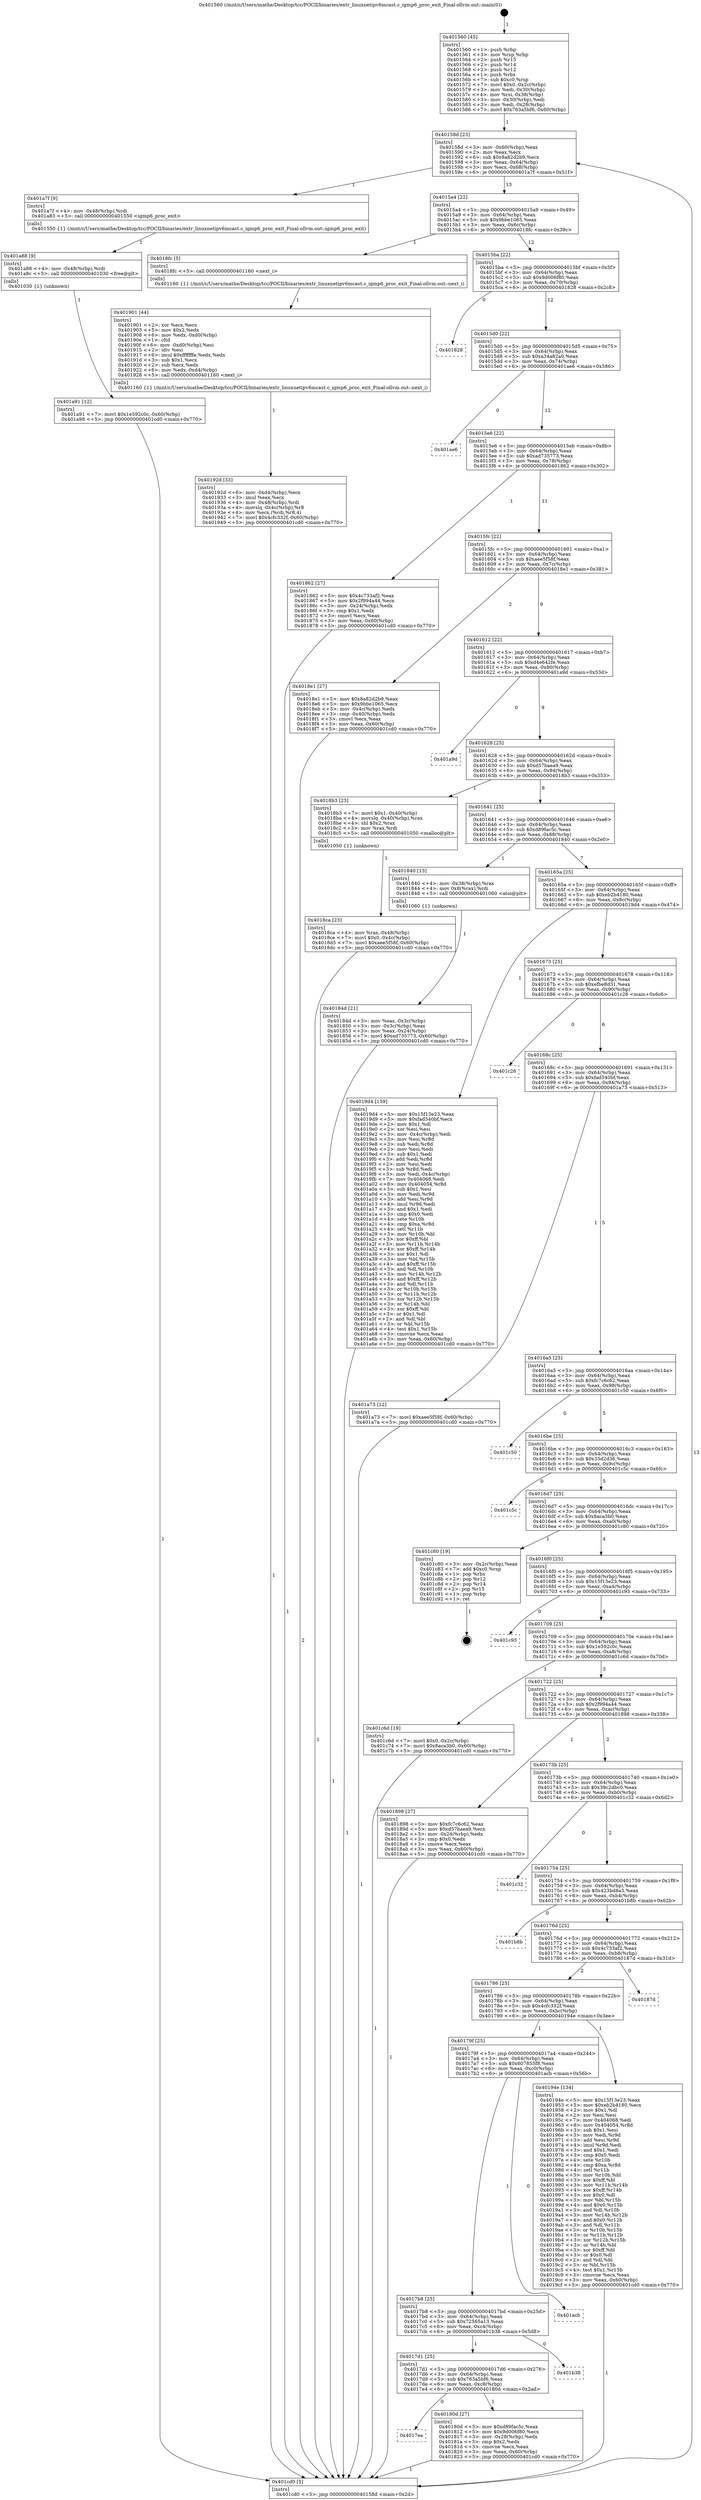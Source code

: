 digraph "0x401560" {
  label = "0x401560 (/mnt/c/Users/mathe/Desktop/tcc/POCII/binaries/extr_linuxnetipv6mcast.c_igmp6_proc_exit_Final-ollvm.out::main(0))"
  labelloc = "t"
  node[shape=record]

  Entry [label="",width=0.3,height=0.3,shape=circle,fillcolor=black,style=filled]
  "0x40158d" [label="{
     0x40158d [23]\l
     | [instrs]\l
     &nbsp;&nbsp;0x40158d \<+3\>: mov -0x60(%rbp),%eax\l
     &nbsp;&nbsp;0x401590 \<+2\>: mov %eax,%ecx\l
     &nbsp;&nbsp;0x401592 \<+6\>: sub $0x8a82d2b9,%ecx\l
     &nbsp;&nbsp;0x401598 \<+3\>: mov %eax,-0x64(%rbp)\l
     &nbsp;&nbsp;0x40159b \<+3\>: mov %ecx,-0x68(%rbp)\l
     &nbsp;&nbsp;0x40159e \<+6\>: je 0000000000401a7f \<main+0x51f\>\l
  }"]
  "0x401a7f" [label="{
     0x401a7f [9]\l
     | [instrs]\l
     &nbsp;&nbsp;0x401a7f \<+4\>: mov -0x48(%rbp),%rdi\l
     &nbsp;&nbsp;0x401a83 \<+5\>: call 0000000000401550 \<igmp6_proc_exit\>\l
     | [calls]\l
     &nbsp;&nbsp;0x401550 \{1\} (/mnt/c/Users/mathe/Desktop/tcc/POCII/binaries/extr_linuxnetipv6mcast.c_igmp6_proc_exit_Final-ollvm.out::igmp6_proc_exit)\l
  }"]
  "0x4015a4" [label="{
     0x4015a4 [22]\l
     | [instrs]\l
     &nbsp;&nbsp;0x4015a4 \<+5\>: jmp 00000000004015a9 \<main+0x49\>\l
     &nbsp;&nbsp;0x4015a9 \<+3\>: mov -0x64(%rbp),%eax\l
     &nbsp;&nbsp;0x4015ac \<+5\>: sub $0x9bbe1065,%eax\l
     &nbsp;&nbsp;0x4015b1 \<+3\>: mov %eax,-0x6c(%rbp)\l
     &nbsp;&nbsp;0x4015b4 \<+6\>: je 00000000004018fc \<main+0x39c\>\l
  }"]
  Exit [label="",width=0.3,height=0.3,shape=circle,fillcolor=black,style=filled,peripheries=2]
  "0x4018fc" [label="{
     0x4018fc [5]\l
     | [instrs]\l
     &nbsp;&nbsp;0x4018fc \<+5\>: call 0000000000401160 \<next_i\>\l
     | [calls]\l
     &nbsp;&nbsp;0x401160 \{1\} (/mnt/c/Users/mathe/Desktop/tcc/POCII/binaries/extr_linuxnetipv6mcast.c_igmp6_proc_exit_Final-ollvm.out::next_i)\l
  }"]
  "0x4015ba" [label="{
     0x4015ba [22]\l
     | [instrs]\l
     &nbsp;&nbsp;0x4015ba \<+5\>: jmp 00000000004015bf \<main+0x5f\>\l
     &nbsp;&nbsp;0x4015bf \<+3\>: mov -0x64(%rbp),%eax\l
     &nbsp;&nbsp;0x4015c2 \<+5\>: sub $0x9d006f80,%eax\l
     &nbsp;&nbsp;0x4015c7 \<+3\>: mov %eax,-0x70(%rbp)\l
     &nbsp;&nbsp;0x4015ca \<+6\>: je 0000000000401828 \<main+0x2c8\>\l
  }"]
  "0x401a91" [label="{
     0x401a91 [12]\l
     | [instrs]\l
     &nbsp;&nbsp;0x401a91 \<+7\>: movl $0x1e592c0c,-0x60(%rbp)\l
     &nbsp;&nbsp;0x401a98 \<+5\>: jmp 0000000000401cd0 \<main+0x770\>\l
  }"]
  "0x401828" [label="{
     0x401828\l
  }", style=dashed]
  "0x4015d0" [label="{
     0x4015d0 [22]\l
     | [instrs]\l
     &nbsp;&nbsp;0x4015d0 \<+5\>: jmp 00000000004015d5 \<main+0x75\>\l
     &nbsp;&nbsp;0x4015d5 \<+3\>: mov -0x64(%rbp),%eax\l
     &nbsp;&nbsp;0x4015d8 \<+5\>: sub $0xa34a82a0,%eax\l
     &nbsp;&nbsp;0x4015dd \<+3\>: mov %eax,-0x74(%rbp)\l
     &nbsp;&nbsp;0x4015e0 \<+6\>: je 0000000000401ae6 \<main+0x586\>\l
  }"]
  "0x401a88" [label="{
     0x401a88 [9]\l
     | [instrs]\l
     &nbsp;&nbsp;0x401a88 \<+4\>: mov -0x48(%rbp),%rdi\l
     &nbsp;&nbsp;0x401a8c \<+5\>: call 0000000000401030 \<free@plt\>\l
     | [calls]\l
     &nbsp;&nbsp;0x401030 \{1\} (unknown)\l
  }"]
  "0x401ae6" [label="{
     0x401ae6\l
  }", style=dashed]
  "0x4015e6" [label="{
     0x4015e6 [22]\l
     | [instrs]\l
     &nbsp;&nbsp;0x4015e6 \<+5\>: jmp 00000000004015eb \<main+0x8b\>\l
     &nbsp;&nbsp;0x4015eb \<+3\>: mov -0x64(%rbp),%eax\l
     &nbsp;&nbsp;0x4015ee \<+5\>: sub $0xad735773,%eax\l
     &nbsp;&nbsp;0x4015f3 \<+3\>: mov %eax,-0x78(%rbp)\l
     &nbsp;&nbsp;0x4015f6 \<+6\>: je 0000000000401862 \<main+0x302\>\l
  }"]
  "0x40192d" [label="{
     0x40192d [33]\l
     | [instrs]\l
     &nbsp;&nbsp;0x40192d \<+6\>: mov -0xd4(%rbp),%ecx\l
     &nbsp;&nbsp;0x401933 \<+3\>: imul %eax,%ecx\l
     &nbsp;&nbsp;0x401936 \<+4\>: mov -0x48(%rbp),%rdi\l
     &nbsp;&nbsp;0x40193a \<+4\>: movslq -0x4c(%rbp),%r8\l
     &nbsp;&nbsp;0x40193e \<+4\>: mov %ecx,(%rdi,%r8,4)\l
     &nbsp;&nbsp;0x401942 \<+7\>: movl $0x4cfc332f,-0x60(%rbp)\l
     &nbsp;&nbsp;0x401949 \<+5\>: jmp 0000000000401cd0 \<main+0x770\>\l
  }"]
  "0x401862" [label="{
     0x401862 [27]\l
     | [instrs]\l
     &nbsp;&nbsp;0x401862 \<+5\>: mov $0x4c733af2,%eax\l
     &nbsp;&nbsp;0x401867 \<+5\>: mov $0x2f994a44,%ecx\l
     &nbsp;&nbsp;0x40186c \<+3\>: mov -0x24(%rbp),%edx\l
     &nbsp;&nbsp;0x40186f \<+3\>: cmp $0x1,%edx\l
     &nbsp;&nbsp;0x401872 \<+3\>: cmovl %ecx,%eax\l
     &nbsp;&nbsp;0x401875 \<+3\>: mov %eax,-0x60(%rbp)\l
     &nbsp;&nbsp;0x401878 \<+5\>: jmp 0000000000401cd0 \<main+0x770\>\l
  }"]
  "0x4015fc" [label="{
     0x4015fc [22]\l
     | [instrs]\l
     &nbsp;&nbsp;0x4015fc \<+5\>: jmp 0000000000401601 \<main+0xa1\>\l
     &nbsp;&nbsp;0x401601 \<+3\>: mov -0x64(%rbp),%eax\l
     &nbsp;&nbsp;0x401604 \<+5\>: sub $0xaee5f58f,%eax\l
     &nbsp;&nbsp;0x401609 \<+3\>: mov %eax,-0x7c(%rbp)\l
     &nbsp;&nbsp;0x40160c \<+6\>: je 00000000004018e1 \<main+0x381\>\l
  }"]
  "0x401901" [label="{
     0x401901 [44]\l
     | [instrs]\l
     &nbsp;&nbsp;0x401901 \<+2\>: xor %ecx,%ecx\l
     &nbsp;&nbsp;0x401903 \<+5\>: mov $0x2,%edx\l
     &nbsp;&nbsp;0x401908 \<+6\>: mov %edx,-0xd0(%rbp)\l
     &nbsp;&nbsp;0x40190e \<+1\>: cltd\l
     &nbsp;&nbsp;0x40190f \<+6\>: mov -0xd0(%rbp),%esi\l
     &nbsp;&nbsp;0x401915 \<+2\>: idiv %esi\l
     &nbsp;&nbsp;0x401917 \<+6\>: imul $0xfffffffe,%edx,%edx\l
     &nbsp;&nbsp;0x40191d \<+3\>: sub $0x1,%ecx\l
     &nbsp;&nbsp;0x401920 \<+2\>: sub %ecx,%edx\l
     &nbsp;&nbsp;0x401922 \<+6\>: mov %edx,-0xd4(%rbp)\l
     &nbsp;&nbsp;0x401928 \<+5\>: call 0000000000401160 \<next_i\>\l
     | [calls]\l
     &nbsp;&nbsp;0x401160 \{1\} (/mnt/c/Users/mathe/Desktop/tcc/POCII/binaries/extr_linuxnetipv6mcast.c_igmp6_proc_exit_Final-ollvm.out::next_i)\l
  }"]
  "0x4018e1" [label="{
     0x4018e1 [27]\l
     | [instrs]\l
     &nbsp;&nbsp;0x4018e1 \<+5\>: mov $0x8a82d2b9,%eax\l
     &nbsp;&nbsp;0x4018e6 \<+5\>: mov $0x9bbe1065,%ecx\l
     &nbsp;&nbsp;0x4018eb \<+3\>: mov -0x4c(%rbp),%edx\l
     &nbsp;&nbsp;0x4018ee \<+3\>: cmp -0x40(%rbp),%edx\l
     &nbsp;&nbsp;0x4018f1 \<+3\>: cmovl %ecx,%eax\l
     &nbsp;&nbsp;0x4018f4 \<+3\>: mov %eax,-0x60(%rbp)\l
     &nbsp;&nbsp;0x4018f7 \<+5\>: jmp 0000000000401cd0 \<main+0x770\>\l
  }"]
  "0x401612" [label="{
     0x401612 [22]\l
     | [instrs]\l
     &nbsp;&nbsp;0x401612 \<+5\>: jmp 0000000000401617 \<main+0xb7\>\l
     &nbsp;&nbsp;0x401617 \<+3\>: mov -0x64(%rbp),%eax\l
     &nbsp;&nbsp;0x40161a \<+5\>: sub $0xd4e642fe,%eax\l
     &nbsp;&nbsp;0x40161f \<+3\>: mov %eax,-0x80(%rbp)\l
     &nbsp;&nbsp;0x401622 \<+6\>: je 0000000000401a9d \<main+0x53d\>\l
  }"]
  "0x4018ca" [label="{
     0x4018ca [23]\l
     | [instrs]\l
     &nbsp;&nbsp;0x4018ca \<+4\>: mov %rax,-0x48(%rbp)\l
     &nbsp;&nbsp;0x4018ce \<+7\>: movl $0x0,-0x4c(%rbp)\l
     &nbsp;&nbsp;0x4018d5 \<+7\>: movl $0xaee5f58f,-0x60(%rbp)\l
     &nbsp;&nbsp;0x4018dc \<+5\>: jmp 0000000000401cd0 \<main+0x770\>\l
  }"]
  "0x401a9d" [label="{
     0x401a9d\l
  }", style=dashed]
  "0x401628" [label="{
     0x401628 [25]\l
     | [instrs]\l
     &nbsp;&nbsp;0x401628 \<+5\>: jmp 000000000040162d \<main+0xcd\>\l
     &nbsp;&nbsp;0x40162d \<+3\>: mov -0x64(%rbp),%eax\l
     &nbsp;&nbsp;0x401630 \<+5\>: sub $0xd57baea9,%eax\l
     &nbsp;&nbsp;0x401635 \<+6\>: mov %eax,-0x84(%rbp)\l
     &nbsp;&nbsp;0x40163b \<+6\>: je 00000000004018b3 \<main+0x353\>\l
  }"]
  "0x40184d" [label="{
     0x40184d [21]\l
     | [instrs]\l
     &nbsp;&nbsp;0x40184d \<+3\>: mov %eax,-0x3c(%rbp)\l
     &nbsp;&nbsp;0x401850 \<+3\>: mov -0x3c(%rbp),%eax\l
     &nbsp;&nbsp;0x401853 \<+3\>: mov %eax,-0x24(%rbp)\l
     &nbsp;&nbsp;0x401856 \<+7\>: movl $0xad735773,-0x60(%rbp)\l
     &nbsp;&nbsp;0x40185d \<+5\>: jmp 0000000000401cd0 \<main+0x770\>\l
  }"]
  "0x4018b3" [label="{
     0x4018b3 [23]\l
     | [instrs]\l
     &nbsp;&nbsp;0x4018b3 \<+7\>: movl $0x1,-0x40(%rbp)\l
     &nbsp;&nbsp;0x4018ba \<+4\>: movslq -0x40(%rbp),%rax\l
     &nbsp;&nbsp;0x4018be \<+4\>: shl $0x2,%rax\l
     &nbsp;&nbsp;0x4018c2 \<+3\>: mov %rax,%rdi\l
     &nbsp;&nbsp;0x4018c5 \<+5\>: call 0000000000401050 \<malloc@plt\>\l
     | [calls]\l
     &nbsp;&nbsp;0x401050 \{1\} (unknown)\l
  }"]
  "0x401641" [label="{
     0x401641 [25]\l
     | [instrs]\l
     &nbsp;&nbsp;0x401641 \<+5\>: jmp 0000000000401646 \<main+0xe6\>\l
     &nbsp;&nbsp;0x401646 \<+3\>: mov -0x64(%rbp),%eax\l
     &nbsp;&nbsp;0x401649 \<+5\>: sub $0xd89fac5c,%eax\l
     &nbsp;&nbsp;0x40164e \<+6\>: mov %eax,-0x88(%rbp)\l
     &nbsp;&nbsp;0x401654 \<+6\>: je 0000000000401840 \<main+0x2e0\>\l
  }"]
  "0x401560" [label="{
     0x401560 [45]\l
     | [instrs]\l
     &nbsp;&nbsp;0x401560 \<+1\>: push %rbp\l
     &nbsp;&nbsp;0x401561 \<+3\>: mov %rsp,%rbp\l
     &nbsp;&nbsp;0x401564 \<+2\>: push %r15\l
     &nbsp;&nbsp;0x401566 \<+2\>: push %r14\l
     &nbsp;&nbsp;0x401568 \<+2\>: push %r12\l
     &nbsp;&nbsp;0x40156a \<+1\>: push %rbx\l
     &nbsp;&nbsp;0x40156b \<+7\>: sub $0xc0,%rsp\l
     &nbsp;&nbsp;0x401572 \<+7\>: movl $0x0,-0x2c(%rbp)\l
     &nbsp;&nbsp;0x401579 \<+3\>: mov %edi,-0x30(%rbp)\l
     &nbsp;&nbsp;0x40157c \<+4\>: mov %rsi,-0x38(%rbp)\l
     &nbsp;&nbsp;0x401580 \<+3\>: mov -0x30(%rbp),%edi\l
     &nbsp;&nbsp;0x401583 \<+3\>: mov %edi,-0x28(%rbp)\l
     &nbsp;&nbsp;0x401586 \<+7\>: movl $0x763a5bf6,-0x60(%rbp)\l
  }"]
  "0x401840" [label="{
     0x401840 [13]\l
     | [instrs]\l
     &nbsp;&nbsp;0x401840 \<+4\>: mov -0x38(%rbp),%rax\l
     &nbsp;&nbsp;0x401844 \<+4\>: mov 0x8(%rax),%rdi\l
     &nbsp;&nbsp;0x401848 \<+5\>: call 0000000000401060 \<atoi@plt\>\l
     | [calls]\l
     &nbsp;&nbsp;0x401060 \{1\} (unknown)\l
  }"]
  "0x40165a" [label="{
     0x40165a [25]\l
     | [instrs]\l
     &nbsp;&nbsp;0x40165a \<+5\>: jmp 000000000040165f \<main+0xff\>\l
     &nbsp;&nbsp;0x40165f \<+3\>: mov -0x64(%rbp),%eax\l
     &nbsp;&nbsp;0x401662 \<+5\>: sub $0xeb2b4180,%eax\l
     &nbsp;&nbsp;0x401667 \<+6\>: mov %eax,-0x8c(%rbp)\l
     &nbsp;&nbsp;0x40166d \<+6\>: je 00000000004019d4 \<main+0x474\>\l
  }"]
  "0x401cd0" [label="{
     0x401cd0 [5]\l
     | [instrs]\l
     &nbsp;&nbsp;0x401cd0 \<+5\>: jmp 000000000040158d \<main+0x2d\>\l
  }"]
  "0x4019d4" [label="{
     0x4019d4 [159]\l
     | [instrs]\l
     &nbsp;&nbsp;0x4019d4 \<+5\>: mov $0x15f13e23,%eax\l
     &nbsp;&nbsp;0x4019d9 \<+5\>: mov $0xfad540bf,%ecx\l
     &nbsp;&nbsp;0x4019de \<+2\>: mov $0x1,%dl\l
     &nbsp;&nbsp;0x4019e0 \<+2\>: xor %esi,%esi\l
     &nbsp;&nbsp;0x4019e2 \<+3\>: mov -0x4c(%rbp),%edi\l
     &nbsp;&nbsp;0x4019e5 \<+3\>: mov %esi,%r8d\l
     &nbsp;&nbsp;0x4019e8 \<+3\>: sub %edi,%r8d\l
     &nbsp;&nbsp;0x4019eb \<+2\>: mov %esi,%edi\l
     &nbsp;&nbsp;0x4019ed \<+3\>: sub $0x1,%edi\l
     &nbsp;&nbsp;0x4019f0 \<+3\>: add %edi,%r8d\l
     &nbsp;&nbsp;0x4019f3 \<+2\>: mov %esi,%edi\l
     &nbsp;&nbsp;0x4019f5 \<+3\>: sub %r8d,%edi\l
     &nbsp;&nbsp;0x4019f8 \<+3\>: mov %edi,-0x4c(%rbp)\l
     &nbsp;&nbsp;0x4019fb \<+7\>: mov 0x404068,%edi\l
     &nbsp;&nbsp;0x401a02 \<+8\>: mov 0x404054,%r8d\l
     &nbsp;&nbsp;0x401a0a \<+3\>: sub $0x1,%esi\l
     &nbsp;&nbsp;0x401a0d \<+3\>: mov %edi,%r9d\l
     &nbsp;&nbsp;0x401a10 \<+3\>: add %esi,%r9d\l
     &nbsp;&nbsp;0x401a13 \<+4\>: imul %r9d,%edi\l
     &nbsp;&nbsp;0x401a17 \<+3\>: and $0x1,%edi\l
     &nbsp;&nbsp;0x401a1a \<+3\>: cmp $0x0,%edi\l
     &nbsp;&nbsp;0x401a1d \<+4\>: sete %r10b\l
     &nbsp;&nbsp;0x401a21 \<+4\>: cmp $0xa,%r8d\l
     &nbsp;&nbsp;0x401a25 \<+4\>: setl %r11b\l
     &nbsp;&nbsp;0x401a29 \<+3\>: mov %r10b,%bl\l
     &nbsp;&nbsp;0x401a2c \<+3\>: xor $0xff,%bl\l
     &nbsp;&nbsp;0x401a2f \<+3\>: mov %r11b,%r14b\l
     &nbsp;&nbsp;0x401a32 \<+4\>: xor $0xff,%r14b\l
     &nbsp;&nbsp;0x401a36 \<+3\>: xor $0x1,%dl\l
     &nbsp;&nbsp;0x401a39 \<+3\>: mov %bl,%r15b\l
     &nbsp;&nbsp;0x401a3c \<+4\>: and $0xff,%r15b\l
     &nbsp;&nbsp;0x401a40 \<+3\>: and %dl,%r10b\l
     &nbsp;&nbsp;0x401a43 \<+3\>: mov %r14b,%r12b\l
     &nbsp;&nbsp;0x401a46 \<+4\>: and $0xff,%r12b\l
     &nbsp;&nbsp;0x401a4a \<+3\>: and %dl,%r11b\l
     &nbsp;&nbsp;0x401a4d \<+3\>: or %r10b,%r15b\l
     &nbsp;&nbsp;0x401a50 \<+3\>: or %r11b,%r12b\l
     &nbsp;&nbsp;0x401a53 \<+3\>: xor %r12b,%r15b\l
     &nbsp;&nbsp;0x401a56 \<+3\>: or %r14b,%bl\l
     &nbsp;&nbsp;0x401a59 \<+3\>: xor $0xff,%bl\l
     &nbsp;&nbsp;0x401a5c \<+3\>: or $0x1,%dl\l
     &nbsp;&nbsp;0x401a5f \<+2\>: and %dl,%bl\l
     &nbsp;&nbsp;0x401a61 \<+3\>: or %bl,%r15b\l
     &nbsp;&nbsp;0x401a64 \<+4\>: test $0x1,%r15b\l
     &nbsp;&nbsp;0x401a68 \<+3\>: cmovne %ecx,%eax\l
     &nbsp;&nbsp;0x401a6b \<+3\>: mov %eax,-0x60(%rbp)\l
     &nbsp;&nbsp;0x401a6e \<+5\>: jmp 0000000000401cd0 \<main+0x770\>\l
  }"]
  "0x401673" [label="{
     0x401673 [25]\l
     | [instrs]\l
     &nbsp;&nbsp;0x401673 \<+5\>: jmp 0000000000401678 \<main+0x118\>\l
     &nbsp;&nbsp;0x401678 \<+3\>: mov -0x64(%rbp),%eax\l
     &nbsp;&nbsp;0x40167b \<+5\>: sub $0xefbe8d31,%eax\l
     &nbsp;&nbsp;0x401680 \<+6\>: mov %eax,-0x90(%rbp)\l
     &nbsp;&nbsp;0x401686 \<+6\>: je 0000000000401c26 \<main+0x6c6\>\l
  }"]
  "0x4017ea" [label="{
     0x4017ea\l
  }", style=dashed]
  "0x401c26" [label="{
     0x401c26\l
  }", style=dashed]
  "0x40168c" [label="{
     0x40168c [25]\l
     | [instrs]\l
     &nbsp;&nbsp;0x40168c \<+5\>: jmp 0000000000401691 \<main+0x131\>\l
     &nbsp;&nbsp;0x401691 \<+3\>: mov -0x64(%rbp),%eax\l
     &nbsp;&nbsp;0x401694 \<+5\>: sub $0xfad540bf,%eax\l
     &nbsp;&nbsp;0x401699 \<+6\>: mov %eax,-0x94(%rbp)\l
     &nbsp;&nbsp;0x40169f \<+6\>: je 0000000000401a73 \<main+0x513\>\l
  }"]
  "0x40180d" [label="{
     0x40180d [27]\l
     | [instrs]\l
     &nbsp;&nbsp;0x40180d \<+5\>: mov $0xd89fac5c,%eax\l
     &nbsp;&nbsp;0x401812 \<+5\>: mov $0x9d006f80,%ecx\l
     &nbsp;&nbsp;0x401817 \<+3\>: mov -0x28(%rbp),%edx\l
     &nbsp;&nbsp;0x40181a \<+3\>: cmp $0x2,%edx\l
     &nbsp;&nbsp;0x40181d \<+3\>: cmovne %ecx,%eax\l
     &nbsp;&nbsp;0x401820 \<+3\>: mov %eax,-0x60(%rbp)\l
     &nbsp;&nbsp;0x401823 \<+5\>: jmp 0000000000401cd0 \<main+0x770\>\l
  }"]
  "0x401a73" [label="{
     0x401a73 [12]\l
     | [instrs]\l
     &nbsp;&nbsp;0x401a73 \<+7\>: movl $0xaee5f58f,-0x60(%rbp)\l
     &nbsp;&nbsp;0x401a7a \<+5\>: jmp 0000000000401cd0 \<main+0x770\>\l
  }"]
  "0x4016a5" [label="{
     0x4016a5 [25]\l
     | [instrs]\l
     &nbsp;&nbsp;0x4016a5 \<+5\>: jmp 00000000004016aa \<main+0x14a\>\l
     &nbsp;&nbsp;0x4016aa \<+3\>: mov -0x64(%rbp),%eax\l
     &nbsp;&nbsp;0x4016ad \<+5\>: sub $0xfc7c6c62,%eax\l
     &nbsp;&nbsp;0x4016b2 \<+6\>: mov %eax,-0x98(%rbp)\l
     &nbsp;&nbsp;0x4016b8 \<+6\>: je 0000000000401c50 \<main+0x6f0\>\l
  }"]
  "0x4017d1" [label="{
     0x4017d1 [25]\l
     | [instrs]\l
     &nbsp;&nbsp;0x4017d1 \<+5\>: jmp 00000000004017d6 \<main+0x276\>\l
     &nbsp;&nbsp;0x4017d6 \<+3\>: mov -0x64(%rbp),%eax\l
     &nbsp;&nbsp;0x4017d9 \<+5\>: sub $0x763a5bf6,%eax\l
     &nbsp;&nbsp;0x4017de \<+6\>: mov %eax,-0xc8(%rbp)\l
     &nbsp;&nbsp;0x4017e4 \<+6\>: je 000000000040180d \<main+0x2ad\>\l
  }"]
  "0x401c50" [label="{
     0x401c50\l
  }", style=dashed]
  "0x4016be" [label="{
     0x4016be [25]\l
     | [instrs]\l
     &nbsp;&nbsp;0x4016be \<+5\>: jmp 00000000004016c3 \<main+0x163\>\l
     &nbsp;&nbsp;0x4016c3 \<+3\>: mov -0x64(%rbp),%eax\l
     &nbsp;&nbsp;0x4016c6 \<+5\>: sub $0x35d2d36,%eax\l
     &nbsp;&nbsp;0x4016cb \<+6\>: mov %eax,-0x9c(%rbp)\l
     &nbsp;&nbsp;0x4016d1 \<+6\>: je 0000000000401c5c \<main+0x6fc\>\l
  }"]
  "0x401b38" [label="{
     0x401b38\l
  }", style=dashed]
  "0x401c5c" [label="{
     0x401c5c\l
  }", style=dashed]
  "0x4016d7" [label="{
     0x4016d7 [25]\l
     | [instrs]\l
     &nbsp;&nbsp;0x4016d7 \<+5\>: jmp 00000000004016dc \<main+0x17c\>\l
     &nbsp;&nbsp;0x4016dc \<+3\>: mov -0x64(%rbp),%eax\l
     &nbsp;&nbsp;0x4016df \<+5\>: sub $0x8aca3b0,%eax\l
     &nbsp;&nbsp;0x4016e4 \<+6\>: mov %eax,-0xa0(%rbp)\l
     &nbsp;&nbsp;0x4016ea \<+6\>: je 0000000000401c80 \<main+0x720\>\l
  }"]
  "0x4017b8" [label="{
     0x4017b8 [25]\l
     | [instrs]\l
     &nbsp;&nbsp;0x4017b8 \<+5\>: jmp 00000000004017bd \<main+0x25d\>\l
     &nbsp;&nbsp;0x4017bd \<+3\>: mov -0x64(%rbp),%eax\l
     &nbsp;&nbsp;0x4017c0 \<+5\>: sub $0x72565a13,%eax\l
     &nbsp;&nbsp;0x4017c5 \<+6\>: mov %eax,-0xc4(%rbp)\l
     &nbsp;&nbsp;0x4017cb \<+6\>: je 0000000000401b38 \<main+0x5d8\>\l
  }"]
  "0x401c80" [label="{
     0x401c80 [19]\l
     | [instrs]\l
     &nbsp;&nbsp;0x401c80 \<+3\>: mov -0x2c(%rbp),%eax\l
     &nbsp;&nbsp;0x401c83 \<+7\>: add $0xc0,%rsp\l
     &nbsp;&nbsp;0x401c8a \<+1\>: pop %rbx\l
     &nbsp;&nbsp;0x401c8b \<+2\>: pop %r12\l
     &nbsp;&nbsp;0x401c8d \<+2\>: pop %r14\l
     &nbsp;&nbsp;0x401c8f \<+2\>: pop %r15\l
     &nbsp;&nbsp;0x401c91 \<+1\>: pop %rbp\l
     &nbsp;&nbsp;0x401c92 \<+1\>: ret\l
  }"]
  "0x4016f0" [label="{
     0x4016f0 [25]\l
     | [instrs]\l
     &nbsp;&nbsp;0x4016f0 \<+5\>: jmp 00000000004016f5 \<main+0x195\>\l
     &nbsp;&nbsp;0x4016f5 \<+3\>: mov -0x64(%rbp),%eax\l
     &nbsp;&nbsp;0x4016f8 \<+5\>: sub $0x15f13e23,%eax\l
     &nbsp;&nbsp;0x4016fd \<+6\>: mov %eax,-0xa4(%rbp)\l
     &nbsp;&nbsp;0x401703 \<+6\>: je 0000000000401c93 \<main+0x733\>\l
  }"]
  "0x401acb" [label="{
     0x401acb\l
  }", style=dashed]
  "0x401c93" [label="{
     0x401c93\l
  }", style=dashed]
  "0x401709" [label="{
     0x401709 [25]\l
     | [instrs]\l
     &nbsp;&nbsp;0x401709 \<+5\>: jmp 000000000040170e \<main+0x1ae\>\l
     &nbsp;&nbsp;0x40170e \<+3\>: mov -0x64(%rbp),%eax\l
     &nbsp;&nbsp;0x401711 \<+5\>: sub $0x1e592c0c,%eax\l
     &nbsp;&nbsp;0x401716 \<+6\>: mov %eax,-0xa8(%rbp)\l
     &nbsp;&nbsp;0x40171c \<+6\>: je 0000000000401c6d \<main+0x70d\>\l
  }"]
  "0x40179f" [label="{
     0x40179f [25]\l
     | [instrs]\l
     &nbsp;&nbsp;0x40179f \<+5\>: jmp 00000000004017a4 \<main+0x244\>\l
     &nbsp;&nbsp;0x4017a4 \<+3\>: mov -0x64(%rbp),%eax\l
     &nbsp;&nbsp;0x4017a7 \<+5\>: sub $0x607855f8,%eax\l
     &nbsp;&nbsp;0x4017ac \<+6\>: mov %eax,-0xc0(%rbp)\l
     &nbsp;&nbsp;0x4017b2 \<+6\>: je 0000000000401acb \<main+0x56b\>\l
  }"]
  "0x401c6d" [label="{
     0x401c6d [19]\l
     | [instrs]\l
     &nbsp;&nbsp;0x401c6d \<+7\>: movl $0x0,-0x2c(%rbp)\l
     &nbsp;&nbsp;0x401c74 \<+7\>: movl $0x8aca3b0,-0x60(%rbp)\l
     &nbsp;&nbsp;0x401c7b \<+5\>: jmp 0000000000401cd0 \<main+0x770\>\l
  }"]
  "0x401722" [label="{
     0x401722 [25]\l
     | [instrs]\l
     &nbsp;&nbsp;0x401722 \<+5\>: jmp 0000000000401727 \<main+0x1c7\>\l
     &nbsp;&nbsp;0x401727 \<+3\>: mov -0x64(%rbp),%eax\l
     &nbsp;&nbsp;0x40172a \<+5\>: sub $0x2f994a44,%eax\l
     &nbsp;&nbsp;0x40172f \<+6\>: mov %eax,-0xac(%rbp)\l
     &nbsp;&nbsp;0x401735 \<+6\>: je 0000000000401898 \<main+0x338\>\l
  }"]
  "0x40194e" [label="{
     0x40194e [134]\l
     | [instrs]\l
     &nbsp;&nbsp;0x40194e \<+5\>: mov $0x15f13e23,%eax\l
     &nbsp;&nbsp;0x401953 \<+5\>: mov $0xeb2b4180,%ecx\l
     &nbsp;&nbsp;0x401958 \<+2\>: mov $0x1,%dl\l
     &nbsp;&nbsp;0x40195a \<+2\>: xor %esi,%esi\l
     &nbsp;&nbsp;0x40195c \<+7\>: mov 0x404068,%edi\l
     &nbsp;&nbsp;0x401963 \<+8\>: mov 0x404054,%r8d\l
     &nbsp;&nbsp;0x40196b \<+3\>: sub $0x1,%esi\l
     &nbsp;&nbsp;0x40196e \<+3\>: mov %edi,%r9d\l
     &nbsp;&nbsp;0x401971 \<+3\>: add %esi,%r9d\l
     &nbsp;&nbsp;0x401974 \<+4\>: imul %r9d,%edi\l
     &nbsp;&nbsp;0x401978 \<+3\>: and $0x1,%edi\l
     &nbsp;&nbsp;0x40197b \<+3\>: cmp $0x0,%edi\l
     &nbsp;&nbsp;0x40197e \<+4\>: sete %r10b\l
     &nbsp;&nbsp;0x401982 \<+4\>: cmp $0xa,%r8d\l
     &nbsp;&nbsp;0x401986 \<+4\>: setl %r11b\l
     &nbsp;&nbsp;0x40198a \<+3\>: mov %r10b,%bl\l
     &nbsp;&nbsp;0x40198d \<+3\>: xor $0xff,%bl\l
     &nbsp;&nbsp;0x401990 \<+3\>: mov %r11b,%r14b\l
     &nbsp;&nbsp;0x401993 \<+4\>: xor $0xff,%r14b\l
     &nbsp;&nbsp;0x401997 \<+3\>: xor $0x0,%dl\l
     &nbsp;&nbsp;0x40199a \<+3\>: mov %bl,%r15b\l
     &nbsp;&nbsp;0x40199d \<+4\>: and $0x0,%r15b\l
     &nbsp;&nbsp;0x4019a1 \<+3\>: and %dl,%r10b\l
     &nbsp;&nbsp;0x4019a4 \<+3\>: mov %r14b,%r12b\l
     &nbsp;&nbsp;0x4019a7 \<+4\>: and $0x0,%r12b\l
     &nbsp;&nbsp;0x4019ab \<+3\>: and %dl,%r11b\l
     &nbsp;&nbsp;0x4019ae \<+3\>: or %r10b,%r15b\l
     &nbsp;&nbsp;0x4019b1 \<+3\>: or %r11b,%r12b\l
     &nbsp;&nbsp;0x4019b4 \<+3\>: xor %r12b,%r15b\l
     &nbsp;&nbsp;0x4019b7 \<+3\>: or %r14b,%bl\l
     &nbsp;&nbsp;0x4019ba \<+3\>: xor $0xff,%bl\l
     &nbsp;&nbsp;0x4019bd \<+3\>: or $0x0,%dl\l
     &nbsp;&nbsp;0x4019c0 \<+2\>: and %dl,%bl\l
     &nbsp;&nbsp;0x4019c2 \<+3\>: or %bl,%r15b\l
     &nbsp;&nbsp;0x4019c5 \<+4\>: test $0x1,%r15b\l
     &nbsp;&nbsp;0x4019c9 \<+3\>: cmovne %ecx,%eax\l
     &nbsp;&nbsp;0x4019cc \<+3\>: mov %eax,-0x60(%rbp)\l
     &nbsp;&nbsp;0x4019cf \<+5\>: jmp 0000000000401cd0 \<main+0x770\>\l
  }"]
  "0x401898" [label="{
     0x401898 [27]\l
     | [instrs]\l
     &nbsp;&nbsp;0x401898 \<+5\>: mov $0xfc7c6c62,%eax\l
     &nbsp;&nbsp;0x40189d \<+5\>: mov $0xd57baea9,%ecx\l
     &nbsp;&nbsp;0x4018a2 \<+3\>: mov -0x24(%rbp),%edx\l
     &nbsp;&nbsp;0x4018a5 \<+3\>: cmp $0x0,%edx\l
     &nbsp;&nbsp;0x4018a8 \<+3\>: cmove %ecx,%eax\l
     &nbsp;&nbsp;0x4018ab \<+3\>: mov %eax,-0x60(%rbp)\l
     &nbsp;&nbsp;0x4018ae \<+5\>: jmp 0000000000401cd0 \<main+0x770\>\l
  }"]
  "0x40173b" [label="{
     0x40173b [25]\l
     | [instrs]\l
     &nbsp;&nbsp;0x40173b \<+5\>: jmp 0000000000401740 \<main+0x1e0\>\l
     &nbsp;&nbsp;0x401740 \<+3\>: mov -0x64(%rbp),%eax\l
     &nbsp;&nbsp;0x401743 \<+5\>: sub $0x39c2dbc0,%eax\l
     &nbsp;&nbsp;0x401748 \<+6\>: mov %eax,-0xb0(%rbp)\l
     &nbsp;&nbsp;0x40174e \<+6\>: je 0000000000401c32 \<main+0x6d2\>\l
  }"]
  "0x401786" [label="{
     0x401786 [25]\l
     | [instrs]\l
     &nbsp;&nbsp;0x401786 \<+5\>: jmp 000000000040178b \<main+0x22b\>\l
     &nbsp;&nbsp;0x40178b \<+3\>: mov -0x64(%rbp),%eax\l
     &nbsp;&nbsp;0x40178e \<+5\>: sub $0x4cfc332f,%eax\l
     &nbsp;&nbsp;0x401793 \<+6\>: mov %eax,-0xbc(%rbp)\l
     &nbsp;&nbsp;0x401799 \<+6\>: je 000000000040194e \<main+0x3ee\>\l
  }"]
  "0x401c32" [label="{
     0x401c32\l
  }", style=dashed]
  "0x401754" [label="{
     0x401754 [25]\l
     | [instrs]\l
     &nbsp;&nbsp;0x401754 \<+5\>: jmp 0000000000401759 \<main+0x1f9\>\l
     &nbsp;&nbsp;0x401759 \<+3\>: mov -0x64(%rbp),%eax\l
     &nbsp;&nbsp;0x40175c \<+5\>: sub $0x423bd8a3,%eax\l
     &nbsp;&nbsp;0x401761 \<+6\>: mov %eax,-0xb4(%rbp)\l
     &nbsp;&nbsp;0x401767 \<+6\>: je 0000000000401b8b \<main+0x62b\>\l
  }"]
  "0x40187d" [label="{
     0x40187d\l
  }", style=dashed]
  "0x401b8b" [label="{
     0x401b8b\l
  }", style=dashed]
  "0x40176d" [label="{
     0x40176d [25]\l
     | [instrs]\l
     &nbsp;&nbsp;0x40176d \<+5\>: jmp 0000000000401772 \<main+0x212\>\l
     &nbsp;&nbsp;0x401772 \<+3\>: mov -0x64(%rbp),%eax\l
     &nbsp;&nbsp;0x401775 \<+5\>: sub $0x4c733af2,%eax\l
     &nbsp;&nbsp;0x40177a \<+6\>: mov %eax,-0xb8(%rbp)\l
     &nbsp;&nbsp;0x401780 \<+6\>: je 000000000040187d \<main+0x31d\>\l
  }"]
  Entry -> "0x401560" [label=" 1"]
  "0x40158d" -> "0x401a7f" [label=" 1"]
  "0x40158d" -> "0x4015a4" [label=" 13"]
  "0x401c80" -> Exit [label=" 1"]
  "0x4015a4" -> "0x4018fc" [label=" 1"]
  "0x4015a4" -> "0x4015ba" [label=" 12"]
  "0x401c6d" -> "0x401cd0" [label=" 1"]
  "0x4015ba" -> "0x401828" [label=" 0"]
  "0x4015ba" -> "0x4015d0" [label=" 12"]
  "0x401a91" -> "0x401cd0" [label=" 1"]
  "0x4015d0" -> "0x401ae6" [label=" 0"]
  "0x4015d0" -> "0x4015e6" [label=" 12"]
  "0x401a88" -> "0x401a91" [label=" 1"]
  "0x4015e6" -> "0x401862" [label=" 1"]
  "0x4015e6" -> "0x4015fc" [label=" 11"]
  "0x401a7f" -> "0x401a88" [label=" 1"]
  "0x4015fc" -> "0x4018e1" [label=" 2"]
  "0x4015fc" -> "0x401612" [label=" 9"]
  "0x401a73" -> "0x401cd0" [label=" 1"]
  "0x401612" -> "0x401a9d" [label=" 0"]
  "0x401612" -> "0x401628" [label=" 9"]
  "0x4019d4" -> "0x401cd0" [label=" 1"]
  "0x401628" -> "0x4018b3" [label=" 1"]
  "0x401628" -> "0x401641" [label=" 8"]
  "0x40194e" -> "0x401cd0" [label=" 1"]
  "0x401641" -> "0x401840" [label=" 1"]
  "0x401641" -> "0x40165a" [label=" 7"]
  "0x40192d" -> "0x401cd0" [label=" 1"]
  "0x40165a" -> "0x4019d4" [label=" 1"]
  "0x40165a" -> "0x401673" [label=" 6"]
  "0x401901" -> "0x40192d" [label=" 1"]
  "0x401673" -> "0x401c26" [label=" 0"]
  "0x401673" -> "0x40168c" [label=" 6"]
  "0x4018fc" -> "0x401901" [label=" 1"]
  "0x40168c" -> "0x401a73" [label=" 1"]
  "0x40168c" -> "0x4016a5" [label=" 5"]
  "0x4018e1" -> "0x401cd0" [label=" 2"]
  "0x4016a5" -> "0x401c50" [label=" 0"]
  "0x4016a5" -> "0x4016be" [label=" 5"]
  "0x4018b3" -> "0x4018ca" [label=" 1"]
  "0x4016be" -> "0x401c5c" [label=" 0"]
  "0x4016be" -> "0x4016d7" [label=" 5"]
  "0x401898" -> "0x401cd0" [label=" 1"]
  "0x4016d7" -> "0x401c80" [label=" 1"]
  "0x4016d7" -> "0x4016f0" [label=" 4"]
  "0x40184d" -> "0x401cd0" [label=" 1"]
  "0x4016f0" -> "0x401c93" [label=" 0"]
  "0x4016f0" -> "0x401709" [label=" 4"]
  "0x401840" -> "0x40184d" [label=" 1"]
  "0x401709" -> "0x401c6d" [label=" 1"]
  "0x401709" -> "0x401722" [label=" 3"]
  "0x401560" -> "0x40158d" [label=" 1"]
  "0x401722" -> "0x401898" [label=" 1"]
  "0x401722" -> "0x40173b" [label=" 2"]
  "0x40180d" -> "0x401cd0" [label=" 1"]
  "0x40173b" -> "0x401c32" [label=" 0"]
  "0x40173b" -> "0x401754" [label=" 2"]
  "0x4017d1" -> "0x40180d" [label=" 1"]
  "0x401754" -> "0x401b8b" [label=" 0"]
  "0x401754" -> "0x40176d" [label=" 2"]
  "0x4018ca" -> "0x401cd0" [label=" 1"]
  "0x40176d" -> "0x40187d" [label=" 0"]
  "0x40176d" -> "0x401786" [label=" 2"]
  "0x4017d1" -> "0x4017ea" [label=" 0"]
  "0x401786" -> "0x40194e" [label=" 1"]
  "0x401786" -> "0x40179f" [label=" 1"]
  "0x401cd0" -> "0x40158d" [label=" 13"]
  "0x40179f" -> "0x401acb" [label=" 0"]
  "0x40179f" -> "0x4017b8" [label=" 1"]
  "0x401862" -> "0x401cd0" [label=" 1"]
  "0x4017b8" -> "0x401b38" [label=" 0"]
  "0x4017b8" -> "0x4017d1" [label=" 1"]
}
